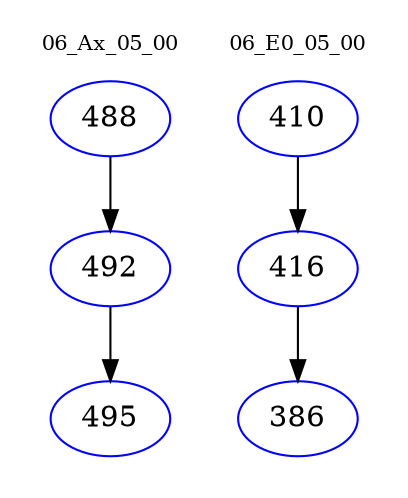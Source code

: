 digraph{
subgraph cluster_0 {
color = white
label = "06_Ax_05_00";
fontsize=10;
T0_488 [label="488", color="blue"]
T0_488 -> T0_492 [color="black"]
T0_492 [label="492", color="blue"]
T0_492 -> T0_495 [color="black"]
T0_495 [label="495", color="blue"]
}
subgraph cluster_1 {
color = white
label = "06_E0_05_00";
fontsize=10;
T1_410 [label="410", color="blue"]
T1_410 -> T1_416 [color="black"]
T1_416 [label="416", color="blue"]
T1_416 -> T1_386 [color="black"]
T1_386 [label="386", color="blue"]
}
}
